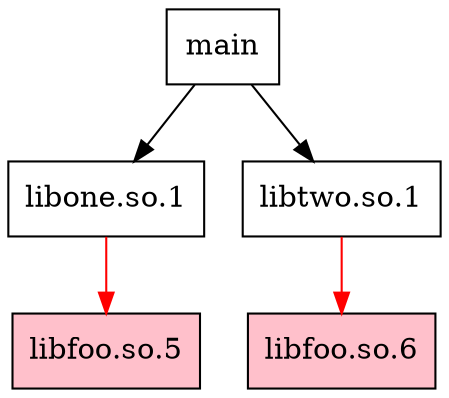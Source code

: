 digraph {
  node [shape=record];

  main
  "libfoo.so.5" [style="filled" fillcolor="pink"]
  "libfoo.so.6" [style="filled" fillcolor="pink"]

  main -> "libone.so.1"
  main -> "libtwo.so.1"

  "libone.so.1" -> "libfoo.so.5" [color="red"]
  "libtwo.so.1" -> "libfoo.so.6" [color="red"]
}
